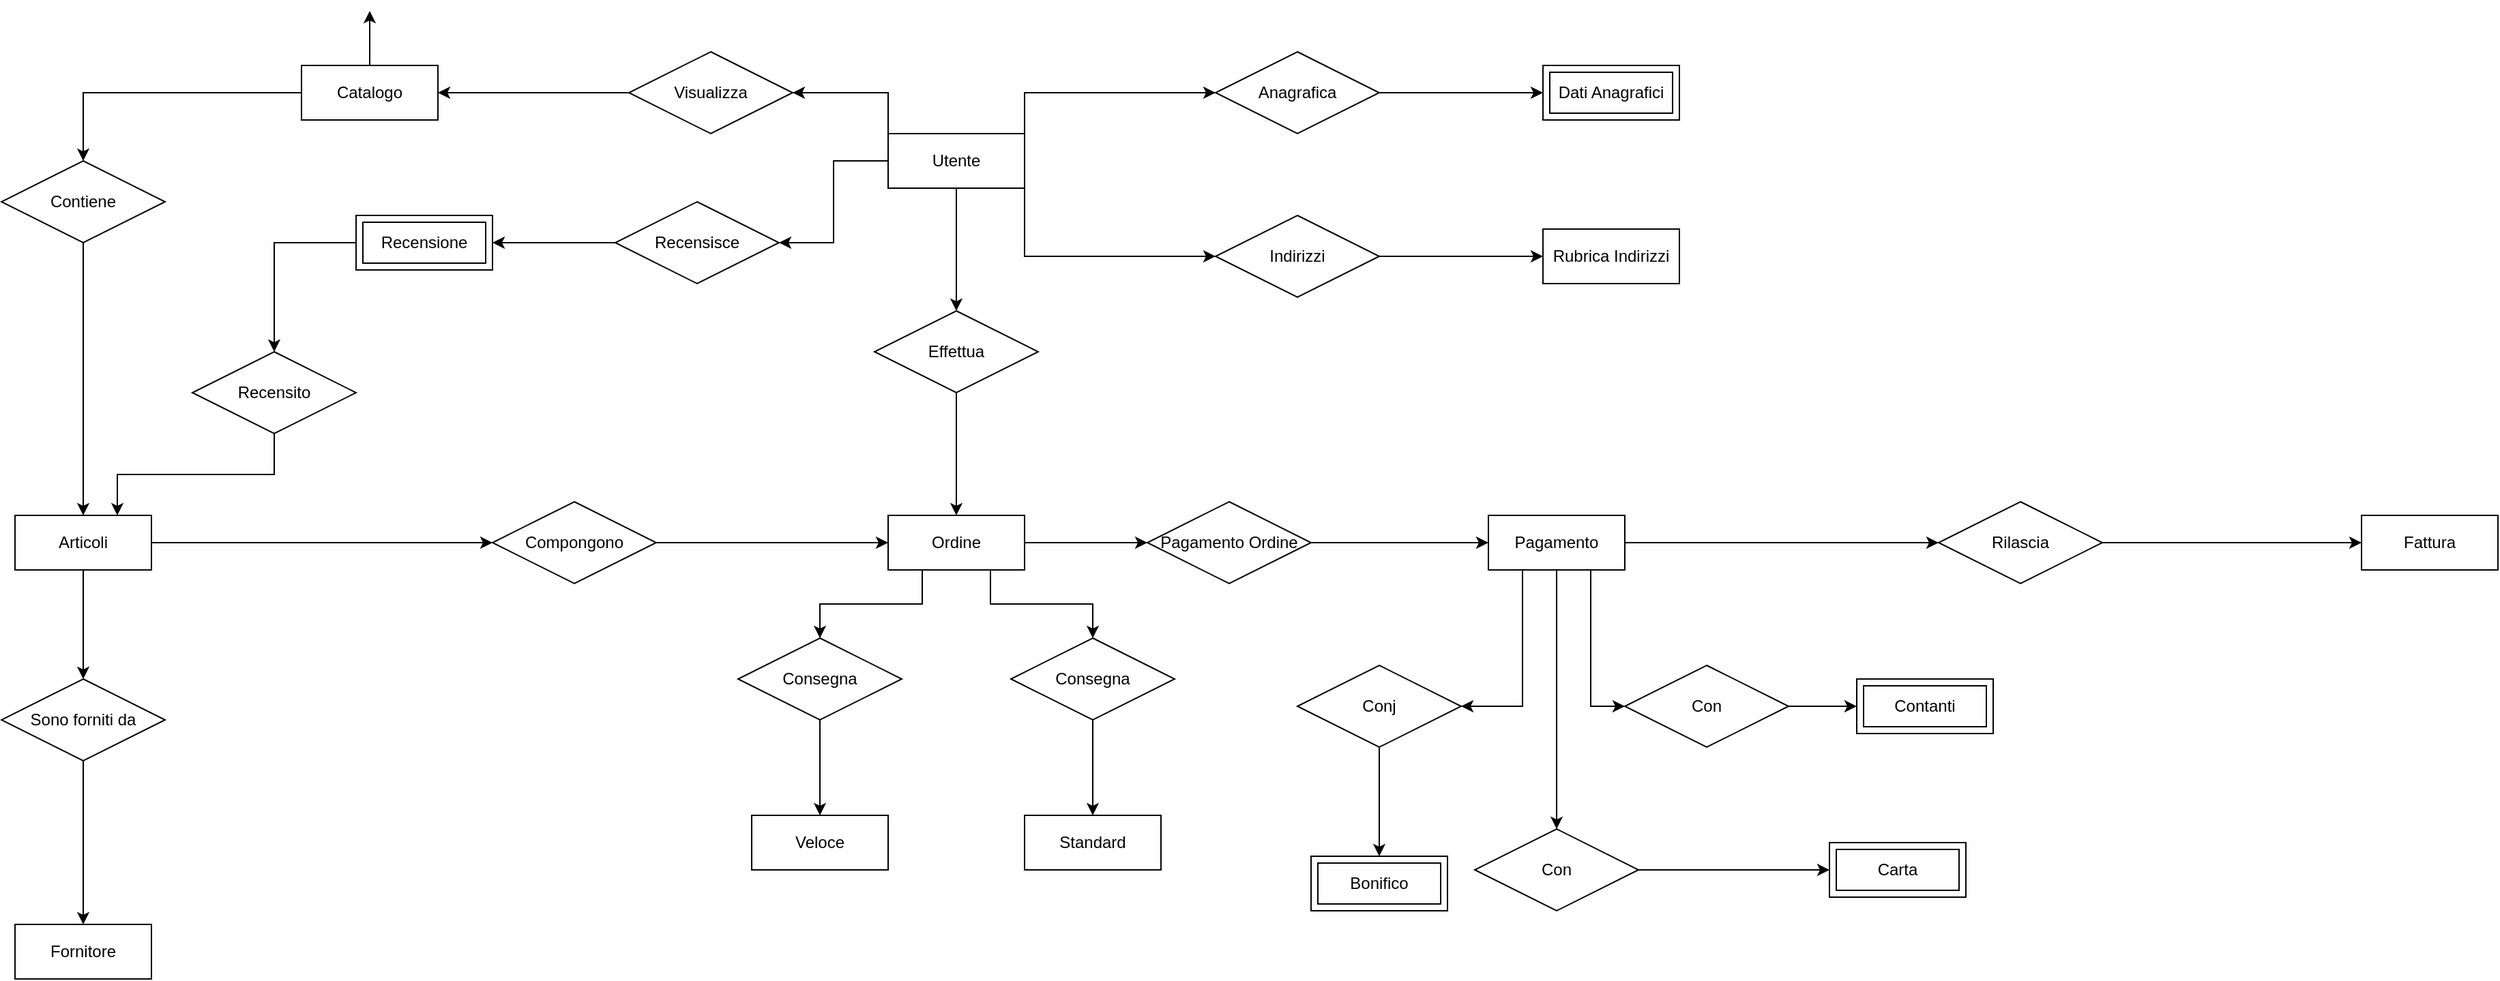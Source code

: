 <mxfile version="19.0.3" type="github">
  <diagram id="R2lEEEUBdFMjLlhIrx00" name="Page-1">
    <mxGraphModel dx="2433" dy="1713" grid="1" gridSize="10" guides="1" tooltips="1" connect="1" arrows="1" fold="1" page="1" pageScale="1" pageWidth="850" pageHeight="1100" math="0" shadow="0" extFonts="Permanent Marker^https://fonts.googleapis.com/css?family=Permanent+Marker">
      <root>
        <mxCell id="0" />
        <mxCell id="1" parent="0" />
        <mxCell id="W--p_E4DD3Ripk5Ag2b6-2" value="Bonifico" style="shape=ext;margin=3;double=1;whiteSpace=wrap;html=1;align=center;fontFamily=Helvetica;fontSize=12;fontColor=default;strokeColor=default;fillColor=default;" vertex="1" parent="1">
          <mxGeometry x="670" y="460" width="100" height="40" as="geometry" />
        </mxCell>
        <mxCell id="W--p_E4DD3Ripk5Ag2b6-42" style="edgeStyle=orthogonalEdgeStyle;rounded=0;orthogonalLoop=1;jettySize=auto;html=1;exitX=1;exitY=0;exitDx=0;exitDy=0;entryX=0;entryY=0.5;entryDx=0;entryDy=0;" edge="1" parent="1" source="W--p_E4DD3Ripk5Ag2b6-4" target="W--p_E4DD3Ripk5Ag2b6-32">
          <mxGeometry relative="1" as="geometry" />
        </mxCell>
        <mxCell id="W--p_E4DD3Ripk5Ag2b6-45" style="edgeStyle=orthogonalEdgeStyle;rounded=0;orthogonalLoop=1;jettySize=auto;html=1;exitX=1;exitY=1;exitDx=0;exitDy=0;entryX=0;entryY=0.5;entryDx=0;entryDy=0;" edge="1" parent="1" source="W--p_E4DD3Ripk5Ag2b6-4" target="W--p_E4DD3Ripk5Ag2b6-31">
          <mxGeometry relative="1" as="geometry" />
        </mxCell>
        <mxCell id="W--p_E4DD3Ripk5Ag2b6-46" style="edgeStyle=orthogonalEdgeStyle;rounded=0;orthogonalLoop=1;jettySize=auto;html=1;exitX=0.5;exitY=1;exitDx=0;exitDy=0;entryX=0.5;entryY=0;entryDx=0;entryDy=0;" edge="1" parent="1" source="W--p_E4DD3Ripk5Ag2b6-4" target="W--p_E4DD3Ripk5Ag2b6-21">
          <mxGeometry relative="1" as="geometry">
            <mxPoint x="410" y="70" as="targetPoint" />
          </mxGeometry>
        </mxCell>
        <mxCell id="W--p_E4DD3Ripk5Ag2b6-50" style="edgeStyle=orthogonalEdgeStyle;rounded=0;orthogonalLoop=1;jettySize=auto;html=1;exitX=0;exitY=0.5;exitDx=0;exitDy=0;entryX=1;entryY=0.5;entryDx=0;entryDy=0;" edge="1" parent="1" source="W--p_E4DD3Ripk5Ag2b6-4" target="W--p_E4DD3Ripk5Ag2b6-19">
          <mxGeometry relative="1" as="geometry" />
        </mxCell>
        <mxCell id="W--p_E4DD3Ripk5Ag2b6-52" style="edgeStyle=orthogonalEdgeStyle;rounded=0;orthogonalLoop=1;jettySize=auto;html=1;exitX=0;exitY=0;exitDx=0;exitDy=0;entryX=1;entryY=0.5;entryDx=0;entryDy=0;" edge="1" parent="1" source="W--p_E4DD3Ripk5Ag2b6-4" target="W--p_E4DD3Ripk5Ag2b6-20">
          <mxGeometry relative="1" as="geometry" />
        </mxCell>
        <mxCell id="W--p_E4DD3Ripk5Ag2b6-4" value="Utente" style="whiteSpace=wrap;html=1;align=center;" vertex="1" parent="1">
          <mxGeometry x="360" y="-70" width="100" height="40" as="geometry" />
        </mxCell>
        <mxCell id="W--p_E4DD3Ripk5Ag2b6-68" style="edgeStyle=orthogonalEdgeStyle;rounded=0;orthogonalLoop=1;jettySize=auto;html=1;exitX=0.25;exitY=1;exitDx=0;exitDy=0;entryX=0.5;entryY=0;entryDx=0;entryDy=0;" edge="1" parent="1" source="W--p_E4DD3Ripk5Ag2b6-5" target="W--p_E4DD3Ripk5Ag2b6-26">
          <mxGeometry relative="1" as="geometry" />
        </mxCell>
        <mxCell id="W--p_E4DD3Ripk5Ag2b6-69" style="edgeStyle=orthogonalEdgeStyle;rounded=0;orthogonalLoop=1;jettySize=auto;html=1;exitX=0.75;exitY=1;exitDx=0;exitDy=0;" edge="1" parent="1" source="W--p_E4DD3Ripk5Ag2b6-5" target="W--p_E4DD3Ripk5Ag2b6-27">
          <mxGeometry relative="1" as="geometry" />
        </mxCell>
        <mxCell id="W--p_E4DD3Ripk5Ag2b6-73" style="edgeStyle=orthogonalEdgeStyle;rounded=0;orthogonalLoop=1;jettySize=auto;html=1;exitX=1;exitY=0.5;exitDx=0;exitDy=0;entryX=0;entryY=0.5;entryDx=0;entryDy=0;" edge="1" parent="1" source="W--p_E4DD3Ripk5Ag2b6-5" target="W--p_E4DD3Ripk5Ag2b6-72">
          <mxGeometry relative="1" as="geometry" />
        </mxCell>
        <mxCell id="W--p_E4DD3Ripk5Ag2b6-5" value="Ordine" style="whiteSpace=wrap;html=1;align=center;" vertex="1" parent="1">
          <mxGeometry x="360" y="210" width="100" height="40" as="geometry" />
        </mxCell>
        <mxCell id="W--p_E4DD3Ripk5Ag2b6-78" style="edgeStyle=orthogonalEdgeStyle;rounded=0;orthogonalLoop=1;jettySize=auto;html=1;exitX=0.5;exitY=1;exitDx=0;exitDy=0;entryX=0.5;entryY=0;entryDx=0;entryDy=0;" edge="1" parent="1" source="W--p_E4DD3Ripk5Ag2b6-6" target="W--p_E4DD3Ripk5Ag2b6-30">
          <mxGeometry relative="1" as="geometry" />
        </mxCell>
        <mxCell id="W--p_E4DD3Ripk5Ag2b6-82" style="edgeStyle=orthogonalEdgeStyle;rounded=0;orthogonalLoop=1;jettySize=auto;html=1;exitX=1;exitY=0.5;exitDx=0;exitDy=0;entryX=0;entryY=0.5;entryDx=0;entryDy=0;" edge="1" parent="1" source="W--p_E4DD3Ripk5Ag2b6-6" target="W--p_E4DD3Ripk5Ag2b6-25">
          <mxGeometry relative="1" as="geometry" />
        </mxCell>
        <mxCell id="W--p_E4DD3Ripk5Ag2b6-84" style="edgeStyle=orthogonalEdgeStyle;rounded=0;orthogonalLoop=1;jettySize=auto;html=1;exitX=0.75;exitY=1;exitDx=0;exitDy=0;entryX=0;entryY=0.5;entryDx=0;entryDy=0;" edge="1" parent="1" source="W--p_E4DD3Ripk5Ag2b6-6" target="W--p_E4DD3Ripk5Ag2b6-29">
          <mxGeometry relative="1" as="geometry" />
        </mxCell>
        <mxCell id="W--p_E4DD3Ripk5Ag2b6-85" style="edgeStyle=orthogonalEdgeStyle;rounded=0;orthogonalLoop=1;jettySize=auto;html=1;exitX=0.25;exitY=1;exitDx=0;exitDy=0;entryX=1;entryY=0.5;entryDx=0;entryDy=0;" edge="1" parent="1" source="W--p_E4DD3Ripk5Ag2b6-6" target="W--p_E4DD3Ripk5Ag2b6-28">
          <mxGeometry relative="1" as="geometry" />
        </mxCell>
        <mxCell id="W--p_E4DD3Ripk5Ag2b6-6" value="Pagamento" style="whiteSpace=wrap;html=1;align=center;" vertex="1" parent="1">
          <mxGeometry x="800" y="210" width="100" height="40" as="geometry" />
        </mxCell>
        <mxCell id="W--p_E4DD3Ripk5Ag2b6-7" value="Standard" style="whiteSpace=wrap;html=1;align=center;" vertex="1" parent="1">
          <mxGeometry x="460" y="430" width="100" height="40" as="geometry" />
        </mxCell>
        <mxCell id="W--p_E4DD3Ripk5Ag2b6-8" value="Rubrica Indirizzi" style="whiteSpace=wrap;html=1;align=center;" vertex="1" parent="1">
          <mxGeometry x="840" width="100" height="40" as="geometry" />
        </mxCell>
        <mxCell id="W--p_E4DD3Ripk5Ag2b6-9" value="Veloce" style="whiteSpace=wrap;html=1;align=center;" vertex="1" parent="1">
          <mxGeometry x="260" y="430" width="100" height="40" as="geometry" />
        </mxCell>
        <mxCell id="W--p_E4DD3Ripk5Ag2b6-58" value="" style="edgeStyle=orthogonalEdgeStyle;rounded=0;orthogonalLoop=1;jettySize=auto;html=1;" edge="1" parent="1" source="W--p_E4DD3Ripk5Ag2b6-10" target="W--p_E4DD3Ripk5Ag2b6-22">
          <mxGeometry relative="1" as="geometry" />
        </mxCell>
        <mxCell id="W--p_E4DD3Ripk5Ag2b6-66" style="edgeStyle=orthogonalEdgeStyle;rounded=0;orthogonalLoop=1;jettySize=auto;html=1;exitX=1;exitY=0.5;exitDx=0;exitDy=0;entryX=0;entryY=0.5;entryDx=0;entryDy=0;" edge="1" parent="1" source="W--p_E4DD3Ripk5Ag2b6-10" target="W--p_E4DD3Ripk5Ag2b6-24">
          <mxGeometry relative="1" as="geometry" />
        </mxCell>
        <mxCell id="W--p_E4DD3Ripk5Ag2b6-10" value="Articoli" style="whiteSpace=wrap;html=1;align=center;" vertex="1" parent="1">
          <mxGeometry x="-280" y="210" width="100" height="40" as="geometry" />
        </mxCell>
        <mxCell id="W--p_E4DD3Ripk5Ag2b6-11" value="Dati Anagrafici" style="shape=ext;margin=3;double=1;whiteSpace=wrap;html=1;align=center;fontFamily=Helvetica;fontSize=12;fontColor=default;strokeColor=default;fillColor=default;" vertex="1" parent="1">
          <mxGeometry x="840" y="-120" width="100" height="40" as="geometry" />
        </mxCell>
        <mxCell id="W--p_E4DD3Ripk5Ag2b6-12" value="Carta" style="shape=ext;margin=3;double=1;whiteSpace=wrap;html=1;align=center;fontFamily=Helvetica;fontSize=12;fontColor=default;strokeColor=default;fillColor=default;" vertex="1" parent="1">
          <mxGeometry x="1050" y="450" width="100" height="40" as="geometry" />
        </mxCell>
        <mxCell id="W--p_E4DD3Ripk5Ag2b6-63" style="edgeStyle=orthogonalEdgeStyle;rounded=0;orthogonalLoop=1;jettySize=auto;html=1;exitX=0;exitY=0.5;exitDx=0;exitDy=0;" edge="1" parent="1" source="W--p_E4DD3Ripk5Ag2b6-13" target="W--p_E4DD3Ripk5Ag2b6-61">
          <mxGeometry relative="1" as="geometry" />
        </mxCell>
        <mxCell id="W--p_E4DD3Ripk5Ag2b6-13" value="Recensione" style="shape=ext;margin=3;double=1;whiteSpace=wrap;html=1;align=center;fontFamily=Helvetica;fontSize=12;fontColor=default;strokeColor=default;fillColor=default;" vertex="1" parent="1">
          <mxGeometry x="-30" y="-10" width="100" height="40" as="geometry" />
        </mxCell>
        <mxCell id="W--p_E4DD3Ripk5Ag2b6-14" value="Contanti" style="shape=ext;margin=3;double=1;whiteSpace=wrap;html=1;align=center;fontFamily=Helvetica;fontSize=12;fontColor=default;strokeColor=default;fillColor=default;" vertex="1" parent="1">
          <mxGeometry x="1070" y="330" width="100" height="40" as="geometry" />
        </mxCell>
        <mxCell id="W--p_E4DD3Ripk5Ag2b6-16" value="Fornitore" style="whiteSpace=wrap;html=1;align=center;" vertex="1" parent="1">
          <mxGeometry x="-280" y="510" width="100" height="40" as="geometry" />
        </mxCell>
        <mxCell id="W--p_E4DD3Ripk5Ag2b6-56" style="edgeStyle=orthogonalEdgeStyle;rounded=0;orthogonalLoop=1;jettySize=auto;html=1;exitX=0;exitY=0.5;exitDx=0;exitDy=0;" edge="1" parent="1" source="W--p_E4DD3Ripk5Ag2b6-17" target="W--p_E4DD3Ripk5Ag2b6-23">
          <mxGeometry relative="1" as="geometry" />
        </mxCell>
        <mxCell id="W--p_E4DD3Ripk5Ag2b6-87" value="" style="edgeStyle=orthogonalEdgeStyle;rounded=0;orthogonalLoop=1;jettySize=auto;html=1;" edge="1" parent="1" source="W--p_E4DD3Ripk5Ag2b6-17">
          <mxGeometry relative="1" as="geometry">
            <mxPoint x="-20" y="-160" as="targetPoint" />
          </mxGeometry>
        </mxCell>
        <mxCell id="W--p_E4DD3Ripk5Ag2b6-17" value="Catalogo" style="whiteSpace=wrap;html=1;align=center;" vertex="1" parent="1">
          <mxGeometry x="-70" y="-120" width="100" height="40" as="geometry" />
        </mxCell>
        <mxCell id="W--p_E4DD3Ripk5Ag2b6-18" value="Fattura" style="whiteSpace=wrap;html=1;align=center;" vertex="1" parent="1">
          <mxGeometry x="1440" y="210" width="100" height="40" as="geometry" />
        </mxCell>
        <mxCell id="W--p_E4DD3Ripk5Ag2b6-53" style="edgeStyle=orthogonalEdgeStyle;rounded=0;orthogonalLoop=1;jettySize=auto;html=1;exitX=0;exitY=0.5;exitDx=0;exitDy=0;entryX=1;entryY=0.5;entryDx=0;entryDy=0;" edge="1" parent="1" source="W--p_E4DD3Ripk5Ag2b6-19" target="W--p_E4DD3Ripk5Ag2b6-13">
          <mxGeometry relative="1" as="geometry" />
        </mxCell>
        <mxCell id="W--p_E4DD3Ripk5Ag2b6-19" value="Recensisce" style="shape=rhombus;perimeter=rhombusPerimeter;whiteSpace=wrap;html=1;align=center;" vertex="1" parent="1">
          <mxGeometry x="160" y="-20" width="120" height="60" as="geometry" />
        </mxCell>
        <mxCell id="W--p_E4DD3Ripk5Ag2b6-55" style="edgeStyle=orthogonalEdgeStyle;rounded=0;orthogonalLoop=1;jettySize=auto;html=1;exitX=0;exitY=0.5;exitDx=0;exitDy=0;entryX=1;entryY=0.5;entryDx=0;entryDy=0;" edge="1" parent="1" source="W--p_E4DD3Ripk5Ag2b6-20" target="W--p_E4DD3Ripk5Ag2b6-17">
          <mxGeometry relative="1" as="geometry" />
        </mxCell>
        <mxCell id="W--p_E4DD3Ripk5Ag2b6-20" value="Visualizza" style="shape=rhombus;perimeter=rhombusPerimeter;whiteSpace=wrap;html=1;align=center;" vertex="1" parent="1">
          <mxGeometry x="170" y="-130" width="120" height="60" as="geometry" />
        </mxCell>
        <mxCell id="W--p_E4DD3Ripk5Ag2b6-47" style="edgeStyle=orthogonalEdgeStyle;rounded=0;orthogonalLoop=1;jettySize=auto;html=1;exitX=0.5;exitY=1;exitDx=0;exitDy=0;entryX=0.5;entryY=0;entryDx=0;entryDy=0;" edge="1" parent="1" source="W--p_E4DD3Ripk5Ag2b6-21" target="W--p_E4DD3Ripk5Ag2b6-5">
          <mxGeometry relative="1" as="geometry" />
        </mxCell>
        <mxCell id="W--p_E4DD3Ripk5Ag2b6-21" value="Effettua" style="shape=rhombus;perimeter=rhombusPerimeter;whiteSpace=wrap;html=1;align=center;" vertex="1" parent="1">
          <mxGeometry x="350" y="60" width="120" height="60" as="geometry" />
        </mxCell>
        <mxCell id="W--p_E4DD3Ripk5Ag2b6-60" style="edgeStyle=orthogonalEdgeStyle;rounded=0;orthogonalLoop=1;jettySize=auto;html=1;exitX=0.5;exitY=1;exitDx=0;exitDy=0;entryX=0.5;entryY=0;entryDx=0;entryDy=0;" edge="1" parent="1" source="W--p_E4DD3Ripk5Ag2b6-22" target="W--p_E4DD3Ripk5Ag2b6-16">
          <mxGeometry relative="1" as="geometry" />
        </mxCell>
        <mxCell id="W--p_E4DD3Ripk5Ag2b6-22" value="Sono forniti da" style="shape=rhombus;perimeter=rhombusPerimeter;whiteSpace=wrap;html=1;align=center;" vertex="1" parent="1">
          <mxGeometry x="-290" y="330" width="120" height="60" as="geometry" />
        </mxCell>
        <mxCell id="W--p_E4DD3Ripk5Ag2b6-57" style="edgeStyle=orthogonalEdgeStyle;rounded=0;orthogonalLoop=1;jettySize=auto;html=1;exitX=0.5;exitY=1;exitDx=0;exitDy=0;" edge="1" parent="1" source="W--p_E4DD3Ripk5Ag2b6-23" target="W--p_E4DD3Ripk5Ag2b6-10">
          <mxGeometry relative="1" as="geometry" />
        </mxCell>
        <mxCell id="W--p_E4DD3Ripk5Ag2b6-23" value="Contiene" style="shape=rhombus;perimeter=rhombusPerimeter;whiteSpace=wrap;html=1;align=center;" vertex="1" parent="1">
          <mxGeometry x="-290" y="-50" width="120" height="60" as="geometry" />
        </mxCell>
        <mxCell id="W--p_E4DD3Ripk5Ag2b6-67" style="edgeStyle=orthogonalEdgeStyle;rounded=0;orthogonalLoop=1;jettySize=auto;html=1;exitX=1;exitY=0.5;exitDx=0;exitDy=0;entryX=0;entryY=0.5;entryDx=0;entryDy=0;" edge="1" parent="1" source="W--p_E4DD3Ripk5Ag2b6-24" target="W--p_E4DD3Ripk5Ag2b6-5">
          <mxGeometry relative="1" as="geometry" />
        </mxCell>
        <mxCell id="W--p_E4DD3Ripk5Ag2b6-24" value="Compongono" style="shape=rhombus;perimeter=rhombusPerimeter;whiteSpace=wrap;html=1;align=center;" vertex="1" parent="1">
          <mxGeometry x="70" y="200" width="120" height="60" as="geometry" />
        </mxCell>
        <mxCell id="W--p_E4DD3Ripk5Ag2b6-83" style="edgeStyle=orthogonalEdgeStyle;rounded=0;orthogonalLoop=1;jettySize=auto;html=1;exitX=1;exitY=0.5;exitDx=0;exitDy=0;entryX=0;entryY=0.5;entryDx=0;entryDy=0;" edge="1" parent="1" source="W--p_E4DD3Ripk5Ag2b6-25" target="W--p_E4DD3Ripk5Ag2b6-18">
          <mxGeometry relative="1" as="geometry" />
        </mxCell>
        <mxCell id="W--p_E4DD3Ripk5Ag2b6-25" value="Rilascia" style="shape=rhombus;perimeter=rhombusPerimeter;whiteSpace=wrap;html=1;align=center;" vertex="1" parent="1">
          <mxGeometry x="1130" y="200" width="120" height="60" as="geometry" />
        </mxCell>
        <mxCell id="W--p_E4DD3Ripk5Ag2b6-70" style="edgeStyle=orthogonalEdgeStyle;rounded=0;orthogonalLoop=1;jettySize=auto;html=1;exitX=0.5;exitY=1;exitDx=0;exitDy=0;entryX=0.5;entryY=0;entryDx=0;entryDy=0;" edge="1" parent="1" source="W--p_E4DD3Ripk5Ag2b6-26" target="W--p_E4DD3Ripk5Ag2b6-9">
          <mxGeometry relative="1" as="geometry" />
        </mxCell>
        <mxCell id="W--p_E4DD3Ripk5Ag2b6-26" value="Consegna" style="shape=rhombus;perimeter=rhombusPerimeter;whiteSpace=wrap;html=1;align=center;" vertex="1" parent="1">
          <mxGeometry x="250" y="300" width="120" height="60" as="geometry" />
        </mxCell>
        <mxCell id="W--p_E4DD3Ripk5Ag2b6-71" value="" style="edgeStyle=orthogonalEdgeStyle;rounded=0;orthogonalLoop=1;jettySize=auto;html=1;" edge="1" parent="1" source="W--p_E4DD3Ripk5Ag2b6-27" target="W--p_E4DD3Ripk5Ag2b6-7">
          <mxGeometry relative="1" as="geometry" />
        </mxCell>
        <mxCell id="W--p_E4DD3Ripk5Ag2b6-27" value="Consegna" style="shape=rhombus;perimeter=rhombusPerimeter;whiteSpace=wrap;html=1;align=center;" vertex="1" parent="1">
          <mxGeometry x="450" y="300" width="120" height="60" as="geometry" />
        </mxCell>
        <mxCell id="W--p_E4DD3Ripk5Ag2b6-81" value="" style="edgeStyle=orthogonalEdgeStyle;rounded=0;orthogonalLoop=1;jettySize=auto;html=1;" edge="1" parent="1" source="W--p_E4DD3Ripk5Ag2b6-28" target="W--p_E4DD3Ripk5Ag2b6-2">
          <mxGeometry relative="1" as="geometry" />
        </mxCell>
        <mxCell id="W--p_E4DD3Ripk5Ag2b6-28" value="Conj" style="shape=rhombus;perimeter=rhombusPerimeter;whiteSpace=wrap;html=1;align=center;" vertex="1" parent="1">
          <mxGeometry x="660" y="320" width="120" height="60" as="geometry" />
        </mxCell>
        <mxCell id="W--p_E4DD3Ripk5Ag2b6-79" value="" style="edgeStyle=orthogonalEdgeStyle;rounded=0;orthogonalLoop=1;jettySize=auto;html=1;" edge="1" parent="1" source="W--p_E4DD3Ripk5Ag2b6-29" target="W--p_E4DD3Ripk5Ag2b6-14">
          <mxGeometry relative="1" as="geometry" />
        </mxCell>
        <mxCell id="W--p_E4DD3Ripk5Ag2b6-29" value="Con" style="shape=rhombus;perimeter=rhombusPerimeter;whiteSpace=wrap;html=1;align=center;" vertex="1" parent="1">
          <mxGeometry x="900" y="320" width="120" height="60" as="geometry" />
        </mxCell>
        <mxCell id="W--p_E4DD3Ripk5Ag2b6-80" style="edgeStyle=orthogonalEdgeStyle;rounded=0;orthogonalLoop=1;jettySize=auto;html=1;exitX=1;exitY=0.5;exitDx=0;exitDy=0;entryX=0;entryY=0.5;entryDx=0;entryDy=0;" edge="1" parent="1" source="W--p_E4DD3Ripk5Ag2b6-30" target="W--p_E4DD3Ripk5Ag2b6-12">
          <mxGeometry relative="1" as="geometry" />
        </mxCell>
        <mxCell id="W--p_E4DD3Ripk5Ag2b6-30" value="Con" style="shape=rhombus;perimeter=rhombusPerimeter;whiteSpace=wrap;html=1;align=center;" vertex="1" parent="1">
          <mxGeometry x="790" y="440" width="120" height="60" as="geometry" />
        </mxCell>
        <mxCell id="W--p_E4DD3Ripk5Ag2b6-44" style="edgeStyle=orthogonalEdgeStyle;rounded=0;orthogonalLoop=1;jettySize=auto;html=1;exitX=1;exitY=0.5;exitDx=0;exitDy=0;" edge="1" parent="1" source="W--p_E4DD3Ripk5Ag2b6-31" target="W--p_E4DD3Ripk5Ag2b6-8">
          <mxGeometry relative="1" as="geometry" />
        </mxCell>
        <mxCell id="W--p_E4DD3Ripk5Ag2b6-31" value="Indirizzi" style="shape=rhombus;perimeter=rhombusPerimeter;whiteSpace=wrap;html=1;align=center;" vertex="1" parent="1">
          <mxGeometry x="600" y="-10" width="120" height="60" as="geometry" />
        </mxCell>
        <mxCell id="W--p_E4DD3Ripk5Ag2b6-43" style="edgeStyle=orthogonalEdgeStyle;rounded=0;orthogonalLoop=1;jettySize=auto;html=1;exitX=1;exitY=0.5;exitDx=0;exitDy=0;entryX=0;entryY=0.5;entryDx=0;entryDy=0;" edge="1" parent="1" source="W--p_E4DD3Ripk5Ag2b6-32" target="W--p_E4DD3Ripk5Ag2b6-11">
          <mxGeometry relative="1" as="geometry" />
        </mxCell>
        <mxCell id="W--p_E4DD3Ripk5Ag2b6-32" value="Anagrafica" style="shape=rhombus;perimeter=rhombusPerimeter;whiteSpace=wrap;html=1;align=center;" vertex="1" parent="1">
          <mxGeometry x="600" y="-130" width="120" height="60" as="geometry" />
        </mxCell>
        <mxCell id="W--p_E4DD3Ripk5Ag2b6-64" style="edgeStyle=orthogonalEdgeStyle;rounded=0;orthogonalLoop=1;jettySize=auto;html=1;exitX=0.5;exitY=1;exitDx=0;exitDy=0;entryX=0.75;entryY=0;entryDx=0;entryDy=0;" edge="1" parent="1" source="W--p_E4DD3Ripk5Ag2b6-61" target="W--p_E4DD3Ripk5Ag2b6-10">
          <mxGeometry relative="1" as="geometry" />
        </mxCell>
        <mxCell id="W--p_E4DD3Ripk5Ag2b6-61" value="Recensito" style="shape=rhombus;perimeter=rhombusPerimeter;whiteSpace=wrap;html=1;align=center;" vertex="1" parent="1">
          <mxGeometry x="-150" y="90" width="120" height="60" as="geometry" />
        </mxCell>
        <mxCell id="W--p_E4DD3Ripk5Ag2b6-74" style="edgeStyle=orthogonalEdgeStyle;rounded=0;orthogonalLoop=1;jettySize=auto;html=1;exitX=1;exitY=0.5;exitDx=0;exitDy=0;entryX=0;entryY=0.5;entryDx=0;entryDy=0;" edge="1" parent="1" source="W--p_E4DD3Ripk5Ag2b6-72" target="W--p_E4DD3Ripk5Ag2b6-6">
          <mxGeometry relative="1" as="geometry" />
        </mxCell>
        <mxCell id="W--p_E4DD3Ripk5Ag2b6-72" value="Pagamento Ordine" style="shape=rhombus;perimeter=rhombusPerimeter;whiteSpace=wrap;html=1;align=center;" vertex="1" parent="1">
          <mxGeometry x="550" y="200" width="120" height="60" as="geometry" />
        </mxCell>
      </root>
    </mxGraphModel>
  </diagram>
</mxfile>
